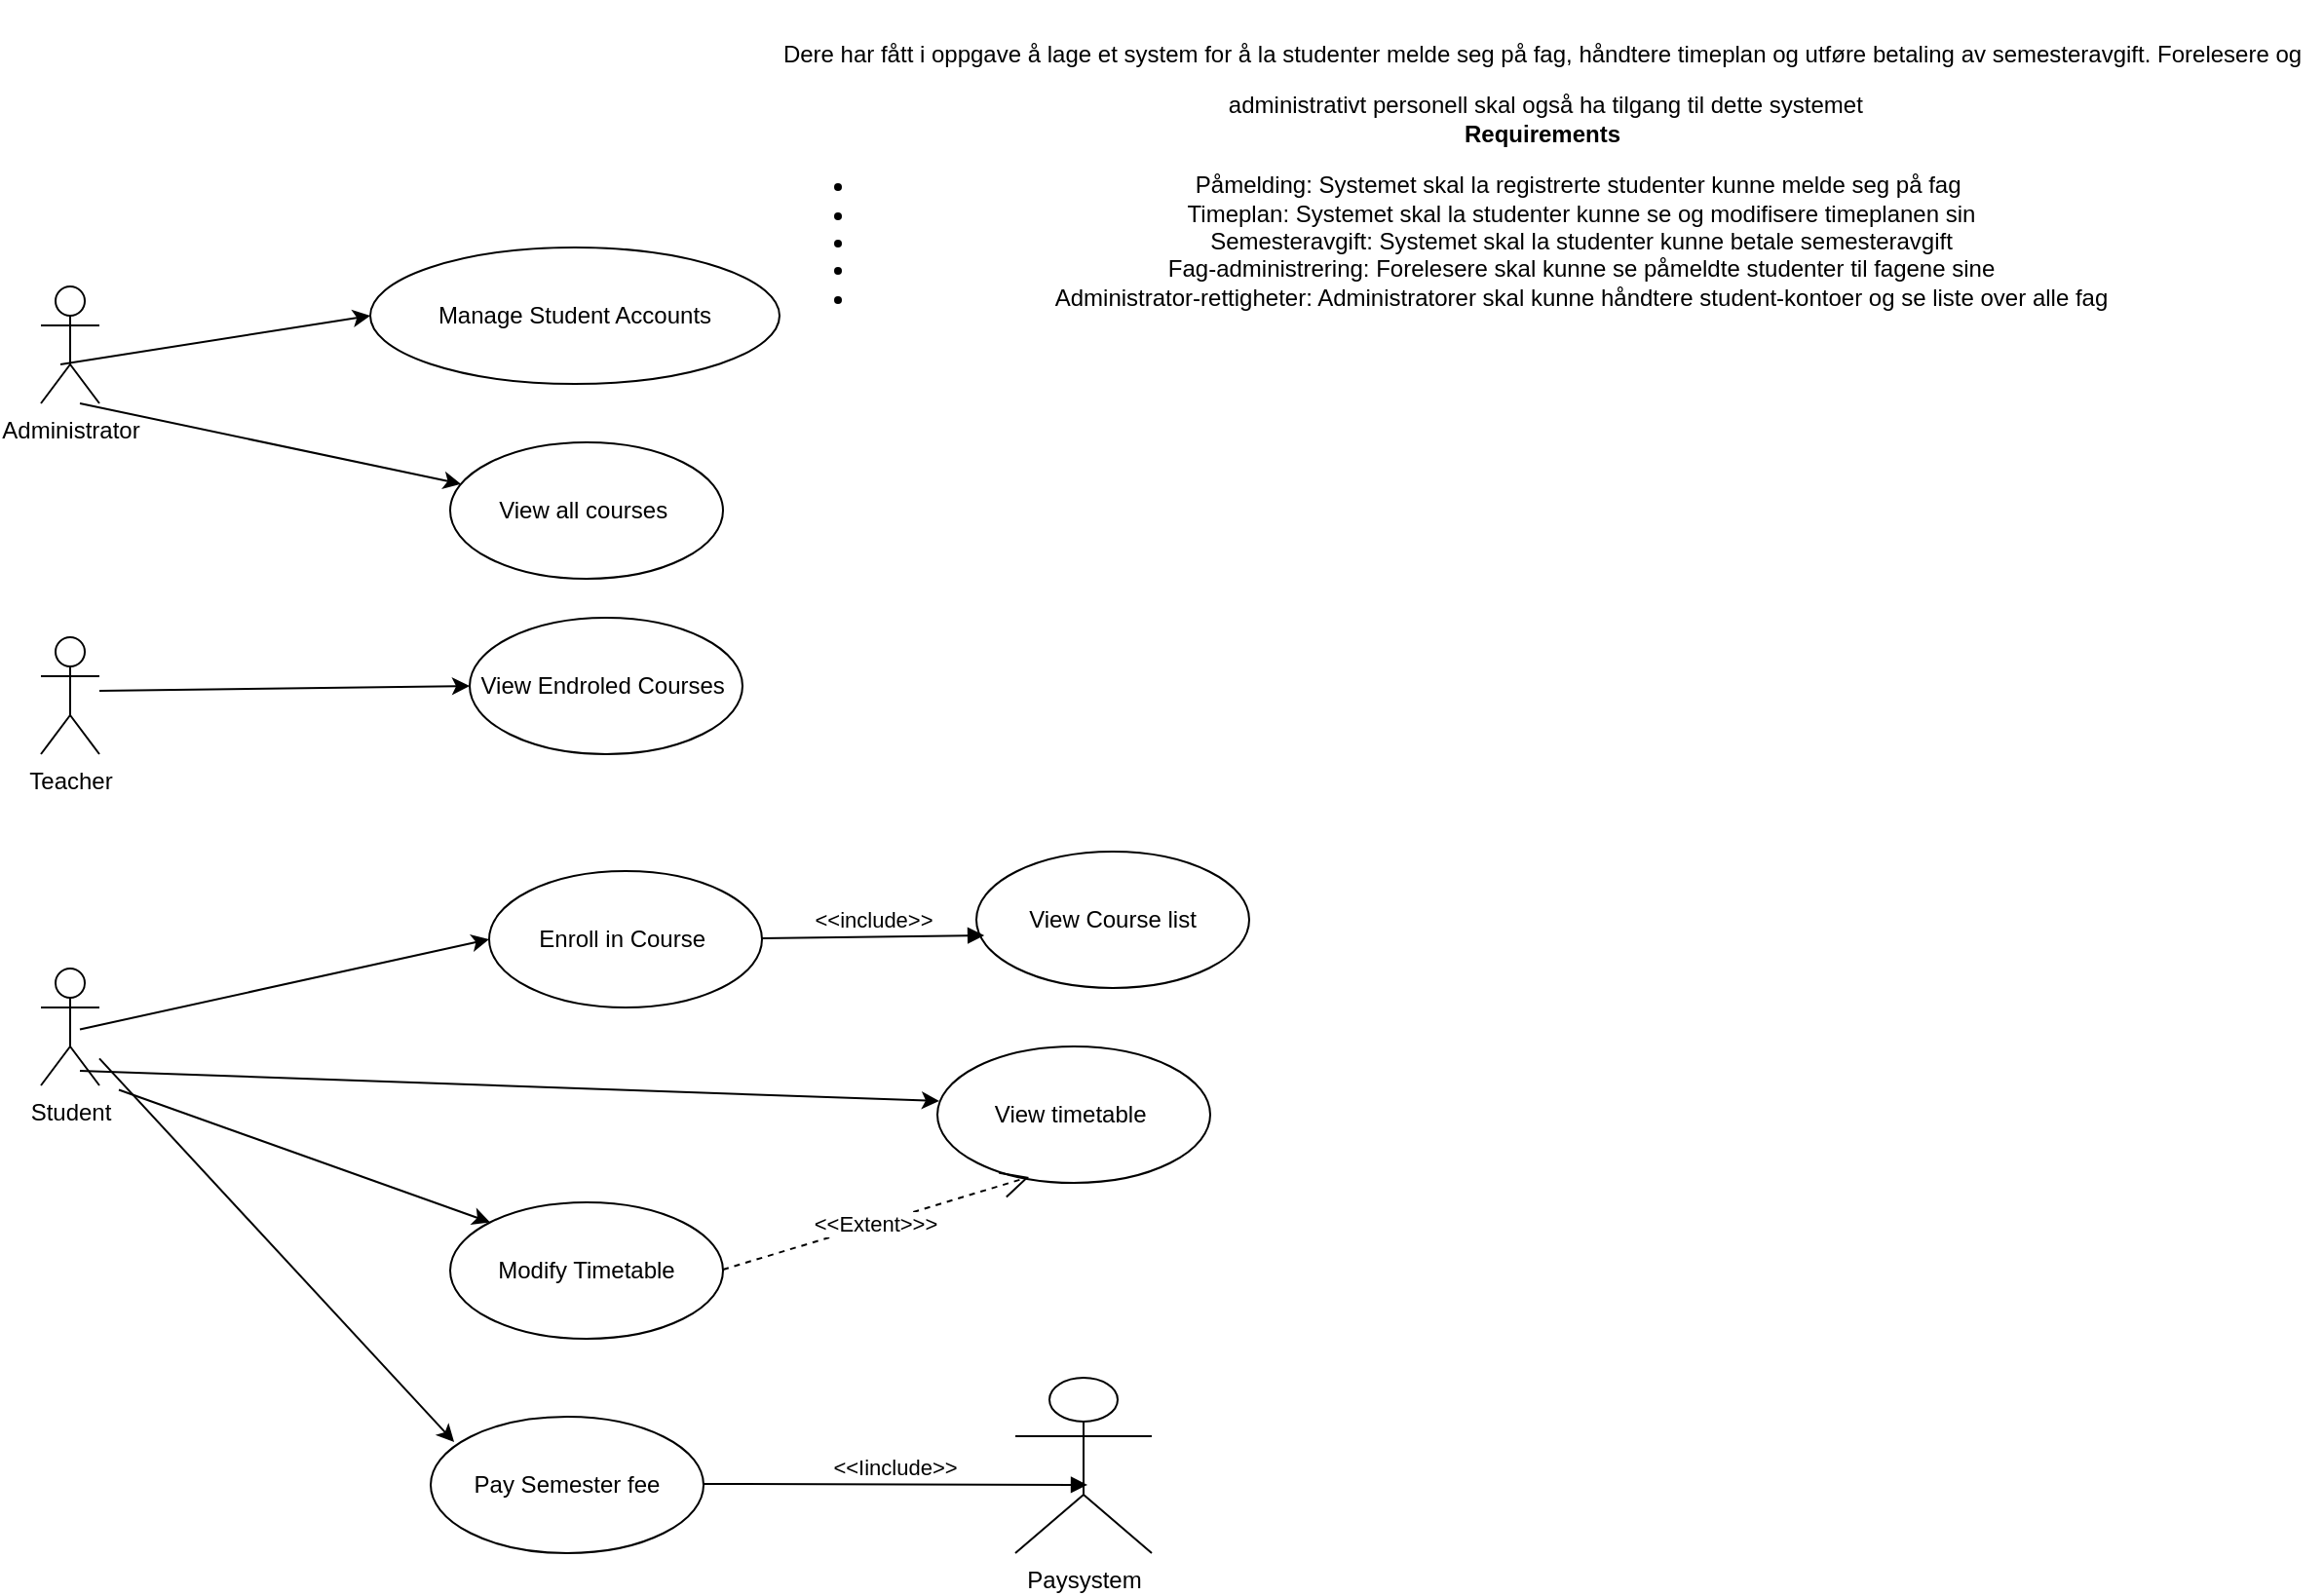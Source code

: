 <mxfile version="28.1.2">
  <diagram name="Page-1" id="Hpm7kt9YforW93FYDD2v">
    <mxGraphModel dx="1403" dy="2139" grid="1" gridSize="10" guides="1" tooltips="1" connect="1" arrows="1" fold="1" page="1" pageScale="1" pageWidth="827" pageHeight="1169" math="0" shadow="0">
      <root>
        <mxCell id="0" />
        <mxCell id="1" parent="0" />
        <mxCell id="XKIXHQ07BTnOOBrHAsZw-12" value="Administrator" style="shape=umlActor;verticalLabelPosition=bottom;verticalAlign=top;html=1;" parent="1" vertex="1">
          <mxGeometry x="140" y="140" width="30" height="60" as="geometry" />
        </mxCell>
        <mxCell id="XKIXHQ07BTnOOBrHAsZw-13" value="Teacher" style="shape=umlActor;verticalLabelPosition=bottom;verticalAlign=top;html=1;" parent="1" vertex="1">
          <mxGeometry x="140" y="320" width="30" height="60" as="geometry" />
        </mxCell>
        <mxCell id="XKIXHQ07BTnOOBrHAsZw-14" value="Student" style="shape=umlActor;verticalLabelPosition=bottom;verticalAlign=top;html=1;" parent="1" vertex="1">
          <mxGeometry x="140" y="490" width="30" height="60" as="geometry" />
        </mxCell>
        <mxCell id="XKIXHQ07BTnOOBrHAsZw-15" value="Manage Student Accounts" style="ellipse;whiteSpace=wrap;html=1;" parent="1" vertex="1">
          <mxGeometry x="309" y="120" width="210" height="70" as="geometry" />
        </mxCell>
        <mxCell id="XKIXHQ07BTnOOBrHAsZw-16" value="View all courses&amp;nbsp;" style="ellipse;whiteSpace=wrap;html=1;" parent="1" vertex="1">
          <mxGeometry x="350" y="220" width="140" height="70" as="geometry" />
        </mxCell>
        <mxCell id="XKIXHQ07BTnOOBrHAsZw-17" value="View Endroled Courses&amp;nbsp;" style="ellipse;whiteSpace=wrap;html=1;" parent="1" vertex="1">
          <mxGeometry x="360" y="310" width="140" height="70" as="geometry" />
        </mxCell>
        <mxCell id="XKIXHQ07BTnOOBrHAsZw-18" value="Enroll in Course&amp;nbsp;" style="ellipse;whiteSpace=wrap;html=1;" parent="1" vertex="1">
          <mxGeometry x="370" y="440" width="140" height="70" as="geometry" />
        </mxCell>
        <mxCell id="XKIXHQ07BTnOOBrHAsZw-19" value="View Course list" style="ellipse;whiteSpace=wrap;html=1;" parent="1" vertex="1">
          <mxGeometry x="620" y="430" width="140" height="70" as="geometry" />
        </mxCell>
        <mxCell id="XKIXHQ07BTnOOBrHAsZw-20" value="Modify Timetable" style="ellipse;whiteSpace=wrap;html=1;" parent="1" vertex="1">
          <mxGeometry x="350" y="610" width="140" height="70" as="geometry" />
        </mxCell>
        <mxCell id="XKIXHQ07BTnOOBrHAsZw-21" value="View timetable&amp;nbsp;" style="ellipse;whiteSpace=wrap;html=1;" parent="1" vertex="1">
          <mxGeometry x="600" y="530" width="140" height="70" as="geometry" />
        </mxCell>
        <mxCell id="XKIXHQ07BTnOOBrHAsZw-22" value="Pay Semester fee" style="ellipse;whiteSpace=wrap;html=1;" parent="1" vertex="1">
          <mxGeometry x="340" y="720" width="140" height="70" as="geometry" />
        </mxCell>
        <mxCell id="XKIXHQ07BTnOOBrHAsZw-26" value="" style="endArrow=classic;html=1;rounded=0;entryX=0;entryY=0.5;entryDx=0;entryDy=0;" parent="1" target="XKIXHQ07BTnOOBrHAsZw-15" edge="1">
          <mxGeometry width="50" height="50" relative="1" as="geometry">
            <mxPoint x="150" y="180" as="sourcePoint" />
            <mxPoint x="200" y="130" as="targetPoint" />
          </mxGeometry>
        </mxCell>
        <mxCell id="XKIXHQ07BTnOOBrHAsZw-27" value="" style="endArrow=classic;html=1;rounded=0;" parent="1" target="XKIXHQ07BTnOOBrHAsZw-16" edge="1">
          <mxGeometry width="50" height="50" relative="1" as="geometry">
            <mxPoint x="160" y="200" as="sourcePoint" />
            <mxPoint x="319" y="175" as="targetPoint" />
          </mxGeometry>
        </mxCell>
        <mxCell id="XKIXHQ07BTnOOBrHAsZw-28" value="" style="endArrow=classic;html=1;rounded=0;entryX=0;entryY=0.5;entryDx=0;entryDy=0;" parent="1" target="XKIXHQ07BTnOOBrHAsZw-17" edge="1">
          <mxGeometry width="50" height="50" relative="1" as="geometry">
            <mxPoint x="170" y="347.5" as="sourcePoint" />
            <mxPoint x="340" y="352.5" as="targetPoint" />
          </mxGeometry>
        </mxCell>
        <mxCell id="XKIXHQ07BTnOOBrHAsZw-30" value="" style="endArrow=classic;html=1;rounded=0;entryX=0;entryY=0.5;entryDx=0;entryDy=0;" parent="1" target="XKIXHQ07BTnOOBrHAsZw-18" edge="1">
          <mxGeometry width="50" height="50" relative="1" as="geometry">
            <mxPoint x="160" y="521.25" as="sourcePoint" />
            <mxPoint x="350" y="518.75" as="targetPoint" />
          </mxGeometry>
        </mxCell>
        <mxCell id="XKIXHQ07BTnOOBrHAsZw-32" value="&amp;lt;&amp;lt;include&amp;gt;&amp;gt;" style="html=1;verticalAlign=bottom;endArrow=block;curved=0;rounded=0;entryX=0.029;entryY=0.614;entryDx=0;entryDy=0;entryPerimeter=0;" parent="1" target="XKIXHQ07BTnOOBrHAsZw-19" edge="1">
          <mxGeometry width="80" relative="1" as="geometry">
            <mxPoint x="510" y="474.5" as="sourcePoint" />
            <mxPoint x="590" y="474.5" as="targetPoint" />
          </mxGeometry>
        </mxCell>
        <mxCell id="XKIXHQ07BTnOOBrHAsZw-33" value="" style="endArrow=classic;html=1;rounded=0;entryX=0.007;entryY=0.4;entryDx=0;entryDy=0;entryPerimeter=0;" parent="1" target="XKIXHQ07BTnOOBrHAsZw-21" edge="1">
          <mxGeometry width="50" height="50" relative="1" as="geometry">
            <mxPoint x="160" y="542.5" as="sourcePoint" />
            <mxPoint x="350" y="540" as="targetPoint" />
          </mxGeometry>
        </mxCell>
        <mxCell id="XKIXHQ07BTnOOBrHAsZw-34" value="" style="endArrow=classic;html=1;rounded=0;entryX=0;entryY=0;entryDx=0;entryDy=0;" parent="1" target="XKIXHQ07BTnOOBrHAsZw-20" edge="1">
          <mxGeometry width="50" height="50" relative="1" as="geometry">
            <mxPoint x="180" y="552.25" as="sourcePoint" />
            <mxPoint x="377.98" y="610" as="targetPoint" />
          </mxGeometry>
        </mxCell>
        <mxCell id="XKIXHQ07BTnOOBrHAsZw-35" value="" style="endArrow=classic;html=1;rounded=0;entryX=0.086;entryY=0.186;entryDx=0;entryDy=0;entryPerimeter=0;" parent="1" source="XKIXHQ07BTnOOBrHAsZw-14" target="XKIXHQ07BTnOOBrHAsZw-22" edge="1">
          <mxGeometry width="50" height="50" relative="1" as="geometry">
            <mxPoint x="119" y="632.5" as="sourcePoint" />
            <mxPoint x="309" y="630" as="targetPoint" />
          </mxGeometry>
        </mxCell>
        <mxCell id="XKIXHQ07BTnOOBrHAsZw-37" value="Paysystem" style="shape=umlActor;verticalLabelPosition=bottom;verticalAlign=top;html=1;" parent="1" vertex="1">
          <mxGeometry x="640" y="700" width="70" height="90" as="geometry" />
        </mxCell>
        <mxCell id="XKIXHQ07BTnOOBrHAsZw-39" value="&amp;lt;&amp;lt;Iinclude&amp;gt;&amp;gt;" style="html=1;verticalAlign=bottom;endArrow=block;curved=0;rounded=0;entryX=0.529;entryY=0.611;entryDx=0;entryDy=0;entryPerimeter=0;" parent="1" target="XKIXHQ07BTnOOBrHAsZw-37" edge="1">
          <mxGeometry width="80" relative="1" as="geometry">
            <mxPoint x="480" y="754.5" as="sourcePoint" />
            <mxPoint x="560" y="754.5" as="targetPoint" />
          </mxGeometry>
        </mxCell>
        <mxCell id="XKIXHQ07BTnOOBrHAsZw-41" value="&amp;lt;&amp;lt;Extent&amp;gt;&amp;gt;&amp;gt;" style="endArrow=open;endSize=12;dashed=1;html=1;rounded=0;entryX=0.336;entryY=0.957;entryDx=0;entryDy=0;entryPerimeter=0;" parent="1" target="XKIXHQ07BTnOOBrHAsZw-21" edge="1">
          <mxGeometry width="160" relative="1" as="geometry">
            <mxPoint x="490" y="644.5" as="sourcePoint" />
            <mxPoint x="650" y="644.5" as="targetPoint" />
          </mxGeometry>
        </mxCell>
        <mxCell id="ArmZcm3jA83wE_jutlw5-1" value="&lt;span data-teams=&quot;true&quot;&gt;&lt;p&gt;Dere har fått i oppgave å lage et system for å la studenter melde seg på fag, håndtere timeplan og utføre betaling av semesteravgift. Forelesere og&lt;/p&gt;&lt;p&gt;&amp;nbsp;administrativt personell skal også ha tilgang til dette systemet&lt;br&gt;&lt;strong&gt;Requirements&lt;/strong&gt;&lt;/p&gt;&lt;ul&gt;&lt;li&gt;Påmelding: Systemet skal la registrerte studenter kunne melde seg på fag&amp;nbsp;&lt;/li&gt;&lt;li&gt;Timeplan: Systemet skal la studenter kunne se og modifisere timeplanen sin&lt;/li&gt;&lt;li&gt;Semesteravgift: Systemet skal la studenter kunne betale semesteravgift&lt;/li&gt;&lt;li&gt;Fag-administrering: Forelesere skal kunne se påmeldte studenter til fagene sine&lt;/li&gt;&lt;li&gt;Administrator-rettigheter: Administratorer skal kunne håndtere student-kontoer og se liste over alle fag&lt;/li&gt;&lt;/ul&gt;&lt;/span&gt;" style="text;html=1;align=center;verticalAlign=middle;resizable=0;points=[];autosize=1;strokeColor=none;fillColor=none;" vertex="1" parent="1">
          <mxGeometry x="510" y="-7" width="800" height="180" as="geometry" />
        </mxCell>
      </root>
    </mxGraphModel>
  </diagram>
</mxfile>
